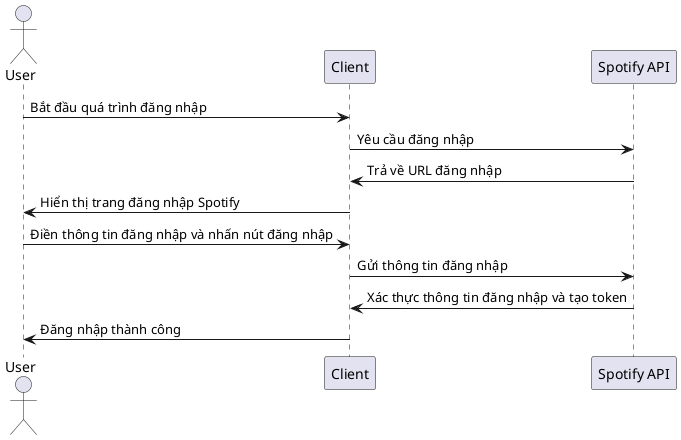 @startuml
actor User
participant "Client" as Client
participant "Spotify API" as Spotify

User -> Client: Bắt đầu quá trình đăng nhập
Client -> Spotify: Yêu cầu đăng nhập
Spotify -> Client: Trả về URL đăng nhập
Client -> User: Hiển thị trang đăng nhập Spotify
User -> Client: Điền thông tin đăng nhập và nhấn nút đăng nhập
Client -> Spotify: Gửi thông tin đăng nhập
Spotify -> Client: Xác thực thông tin đăng nhập và tạo token
Client -> User: Đăng nhập thành công
@enduml